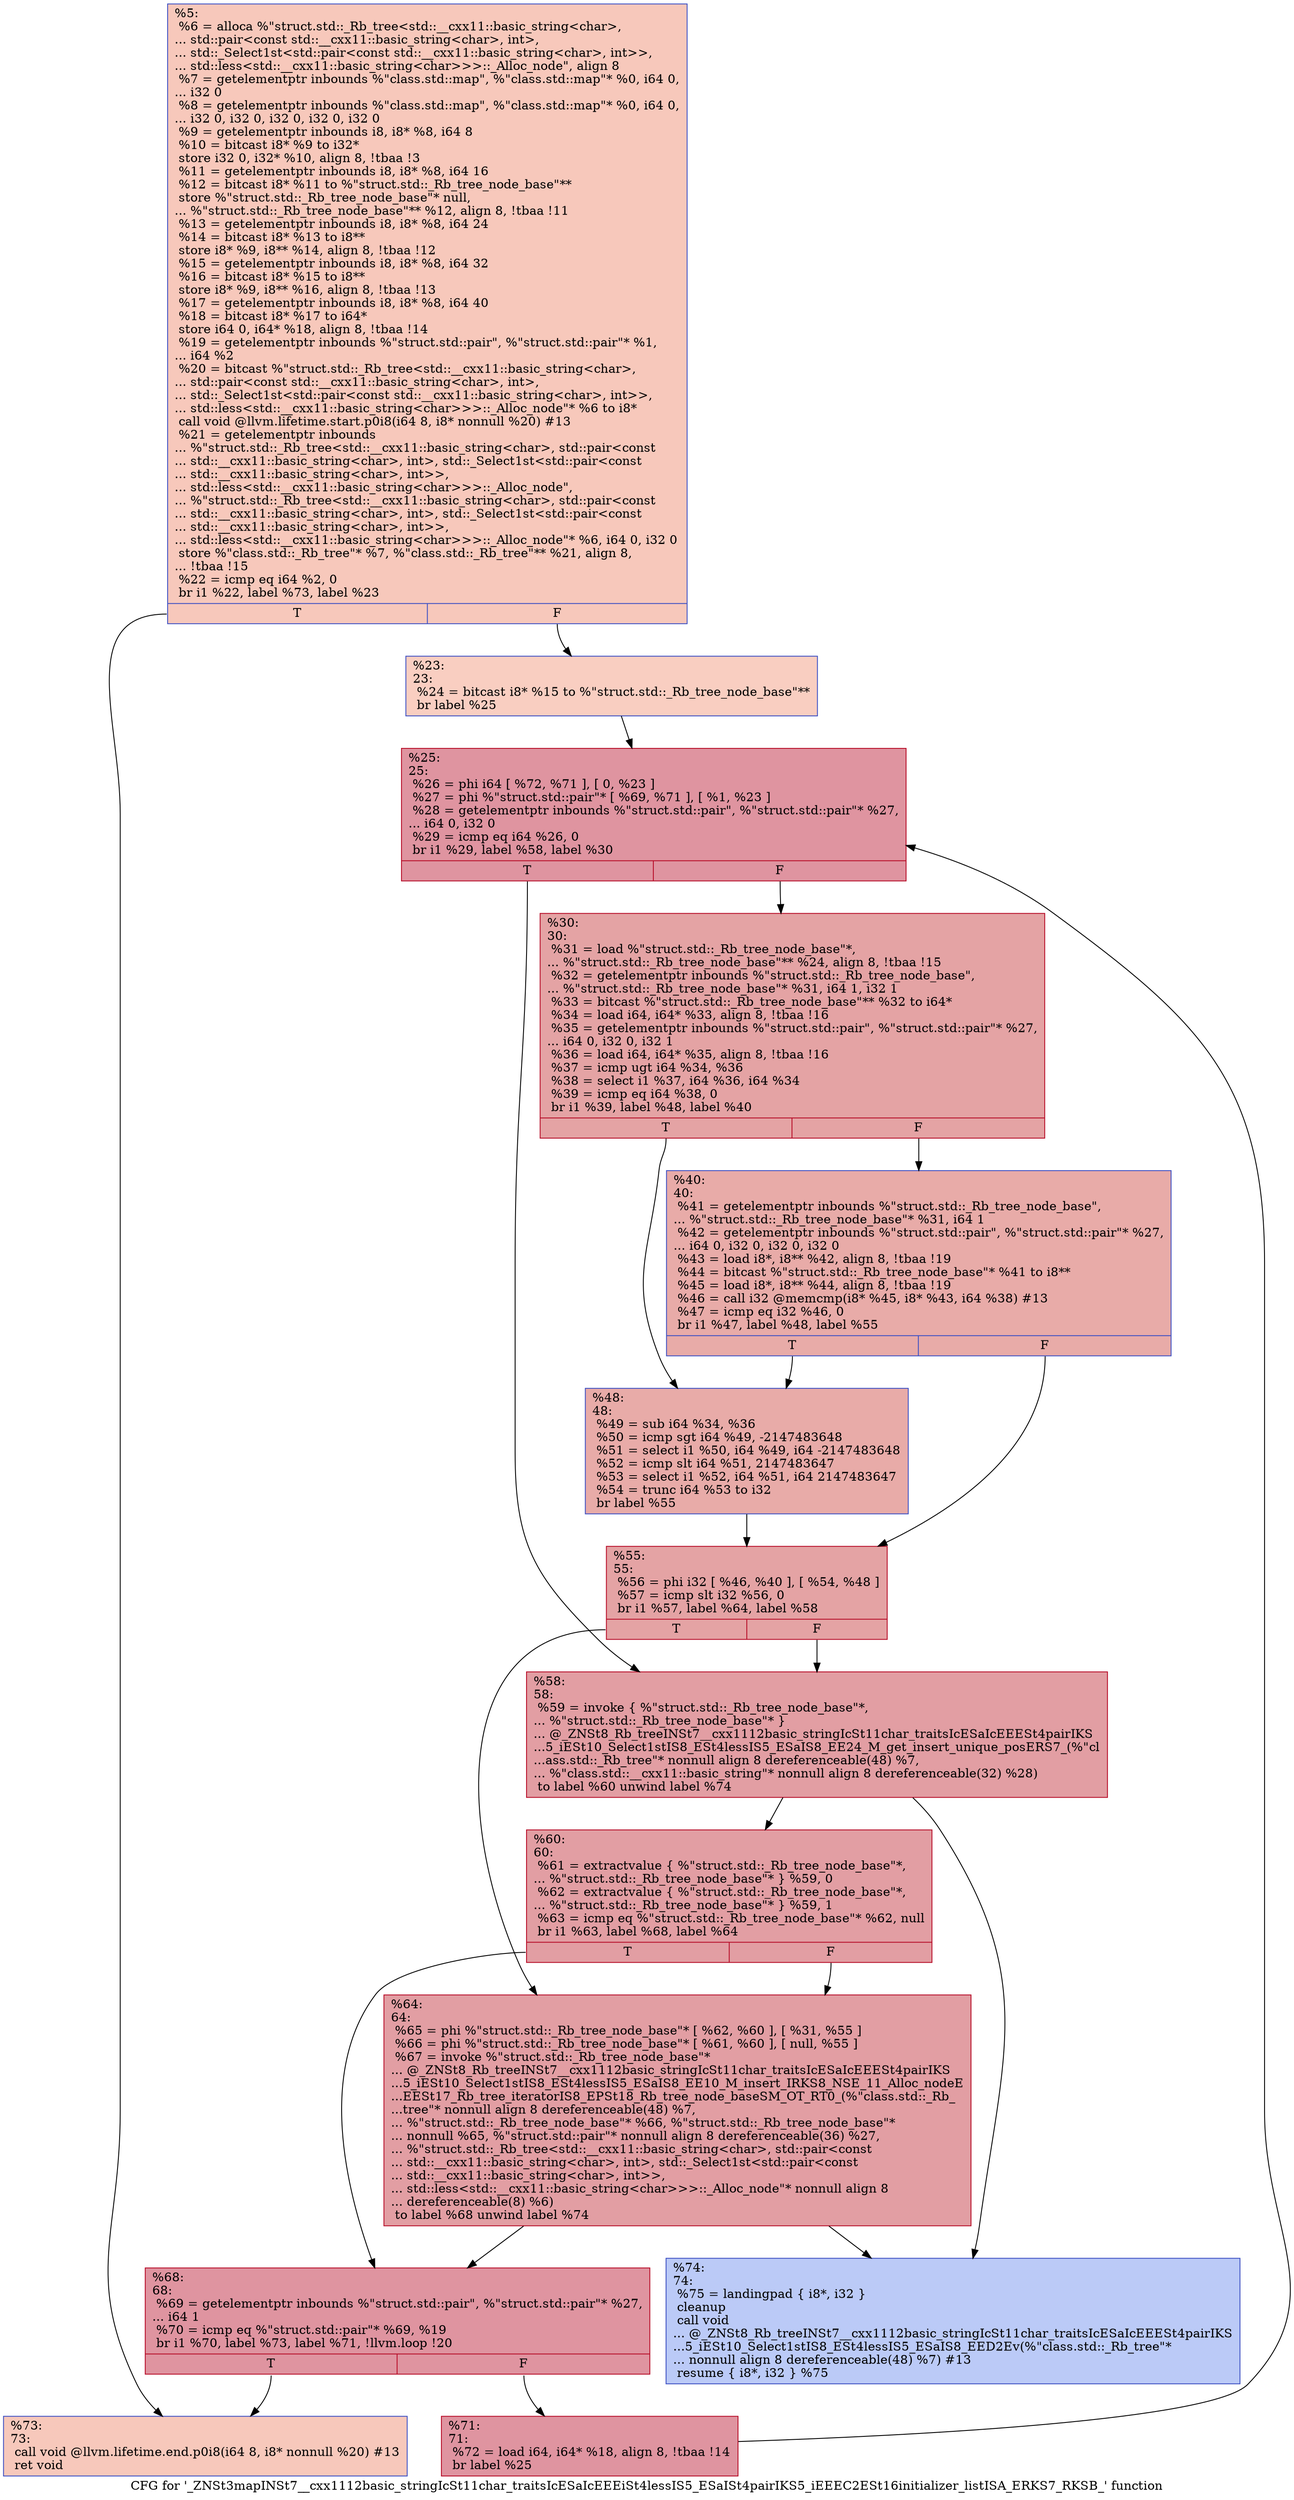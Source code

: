 digraph "CFG for '_ZNSt3mapINSt7__cxx1112basic_stringIcSt11char_traitsIcESaIcEEEiSt4lessIS5_ESaISt4pairIKS5_iEEEC2ESt16initializer_listISA_ERKS7_RKSB_' function" {
	label="CFG for '_ZNSt3mapINSt7__cxx1112basic_stringIcSt11char_traitsIcESaIcEEEiSt4lessIS5_ESaISt4pairIKS5_iEEEC2ESt16initializer_listISA_ERKS7_RKSB_' function";

	Node0x5574869382b0 [shape=record,color="#3d50c3ff", style=filled, fillcolor="#ed836670",label="{%5:\l  %6 = alloca %\"struct.std::_Rb_tree\<std::__cxx11::basic_string\<char\>,\l... std::pair\<const std::__cxx11::basic_string\<char\>, int\>,\l... std::_Select1st\<std::pair\<const std::__cxx11::basic_string\<char\>, int\>\>,\l... std::less\<std::__cxx11::basic_string\<char\>\>\>::_Alloc_node\", align 8\l  %7 = getelementptr inbounds %\"class.std::map\", %\"class.std::map\"* %0, i64 0,\l... i32 0\l  %8 = getelementptr inbounds %\"class.std::map\", %\"class.std::map\"* %0, i64 0,\l... i32 0, i32 0, i32 0, i32 0, i32 0\l  %9 = getelementptr inbounds i8, i8* %8, i64 8\l  %10 = bitcast i8* %9 to i32*\l  store i32 0, i32* %10, align 8, !tbaa !3\l  %11 = getelementptr inbounds i8, i8* %8, i64 16\l  %12 = bitcast i8* %11 to %\"struct.std::_Rb_tree_node_base\"**\l  store %\"struct.std::_Rb_tree_node_base\"* null,\l... %\"struct.std::_Rb_tree_node_base\"** %12, align 8, !tbaa !11\l  %13 = getelementptr inbounds i8, i8* %8, i64 24\l  %14 = bitcast i8* %13 to i8**\l  store i8* %9, i8** %14, align 8, !tbaa !12\l  %15 = getelementptr inbounds i8, i8* %8, i64 32\l  %16 = bitcast i8* %15 to i8**\l  store i8* %9, i8** %16, align 8, !tbaa !13\l  %17 = getelementptr inbounds i8, i8* %8, i64 40\l  %18 = bitcast i8* %17 to i64*\l  store i64 0, i64* %18, align 8, !tbaa !14\l  %19 = getelementptr inbounds %\"struct.std::pair\", %\"struct.std::pair\"* %1,\l... i64 %2\l  %20 = bitcast %\"struct.std::_Rb_tree\<std::__cxx11::basic_string\<char\>,\l... std::pair\<const std::__cxx11::basic_string\<char\>, int\>,\l... std::_Select1st\<std::pair\<const std::__cxx11::basic_string\<char\>, int\>\>,\l... std::less\<std::__cxx11::basic_string\<char\>\>\>::_Alloc_node\"* %6 to i8*\l  call void @llvm.lifetime.start.p0i8(i64 8, i8* nonnull %20) #13\l  %21 = getelementptr inbounds\l... %\"struct.std::_Rb_tree\<std::__cxx11::basic_string\<char\>, std::pair\<const\l... std::__cxx11::basic_string\<char\>, int\>, std::_Select1st\<std::pair\<const\l... std::__cxx11::basic_string\<char\>, int\>\>,\l... std::less\<std::__cxx11::basic_string\<char\>\>\>::_Alloc_node\",\l... %\"struct.std::_Rb_tree\<std::__cxx11::basic_string\<char\>, std::pair\<const\l... std::__cxx11::basic_string\<char\>, int\>, std::_Select1st\<std::pair\<const\l... std::__cxx11::basic_string\<char\>, int\>\>,\l... std::less\<std::__cxx11::basic_string\<char\>\>\>::_Alloc_node\"* %6, i64 0, i32 0\l  store %\"class.std::_Rb_tree\"* %7, %\"class.std::_Rb_tree\"** %21, align 8,\l... !tbaa !15\l  %22 = icmp eq i64 %2, 0\l  br i1 %22, label %73, label %23\l|{<s0>T|<s1>F}}"];
	Node0x5574869382b0:s0 -> Node0x557486939250;
	Node0x5574869382b0:s1 -> Node0x5574869392a0;
	Node0x5574869392a0 [shape=record,color="#3d50c3ff", style=filled, fillcolor="#f2907270",label="{%23:\l23:                                               \l  %24 = bitcast i8* %15 to %\"struct.std::_Rb_tree_node_base\"**\l  br label %25\l}"];
	Node0x5574869392a0 -> Node0x557486939410;
	Node0x557486939410 [shape=record,color="#b70d28ff", style=filled, fillcolor="#b70d2870",label="{%25:\l25:                                               \l  %26 = phi i64 [ %72, %71 ], [ 0, %23 ]\l  %27 = phi %\"struct.std::pair\"* [ %69, %71 ], [ %1, %23 ]\l  %28 = getelementptr inbounds %\"struct.std::pair\", %\"struct.std::pair\"* %27,\l... i64 0, i32 0\l  %29 = icmp eq i64 %26, 0\l  br i1 %29, label %58, label %30\l|{<s0>T|<s1>F}}"];
	Node0x557486939410:s0 -> Node0x557486939710;
	Node0x557486939410:s1 -> Node0x557486939760;
	Node0x557486939760 [shape=record,color="#b70d28ff", style=filled, fillcolor="#c32e3170",label="{%30:\l30:                                               \l  %31 = load %\"struct.std::_Rb_tree_node_base\"*,\l... %\"struct.std::_Rb_tree_node_base\"** %24, align 8, !tbaa !15\l  %32 = getelementptr inbounds %\"struct.std::_Rb_tree_node_base\",\l... %\"struct.std::_Rb_tree_node_base\"* %31, i64 1, i32 1\l  %33 = bitcast %\"struct.std::_Rb_tree_node_base\"** %32 to i64*\l  %34 = load i64, i64* %33, align 8, !tbaa !16\l  %35 = getelementptr inbounds %\"struct.std::pair\", %\"struct.std::pair\"* %27,\l... i64 0, i32 0, i32 1\l  %36 = load i64, i64* %35, align 8, !tbaa !16\l  %37 = icmp ugt i64 %34, %36\l  %38 = select i1 %37, i64 %36, i64 %34\l  %39 = icmp eq i64 %38, 0\l  br i1 %39, label %48, label %40\l|{<s0>T|<s1>F}}"];
	Node0x557486939760:s0 -> Node0x55748694d2d0;
	Node0x557486939760:s1 -> Node0x55748694d320;
	Node0x55748694d320 [shape=record,color="#3d50c3ff", style=filled, fillcolor="#cc403a70",label="{%40:\l40:                                               \l  %41 = getelementptr inbounds %\"struct.std::_Rb_tree_node_base\",\l... %\"struct.std::_Rb_tree_node_base\"* %31, i64 1\l  %42 = getelementptr inbounds %\"struct.std::pair\", %\"struct.std::pair\"* %27,\l... i64 0, i32 0, i32 0, i32 0\l  %43 = load i8*, i8** %42, align 8, !tbaa !19\l  %44 = bitcast %\"struct.std::_Rb_tree_node_base\"* %41 to i8**\l  %45 = load i8*, i8** %44, align 8, !tbaa !19\l  %46 = call i32 @memcmp(i8* %45, i8* %43, i64 %38) #13\l  %47 = icmp eq i32 %46, 0\l  br i1 %47, label %48, label %55\l|{<s0>T|<s1>F}}"];
	Node0x55748694d320:s0 -> Node0x55748694d2d0;
	Node0x55748694d320:s1 -> Node0x55748694d9c0;
	Node0x55748694d2d0 [shape=record,color="#3d50c3ff", style=filled, fillcolor="#cc403a70",label="{%48:\l48:                                               \l  %49 = sub i64 %34, %36\l  %50 = icmp sgt i64 %49, -2147483648\l  %51 = select i1 %50, i64 %49, i64 -2147483648\l  %52 = icmp slt i64 %51, 2147483647\l  %53 = select i1 %52, i64 %51, i64 2147483647\l  %54 = trunc i64 %53 to i32\l  br label %55\l}"];
	Node0x55748694d2d0 -> Node0x55748694d9c0;
	Node0x55748694d9c0 [shape=record,color="#b70d28ff", style=filled, fillcolor="#c32e3170",label="{%55:\l55:                                               \l  %56 = phi i32 [ %46, %40 ], [ %54, %48 ]\l  %57 = icmp slt i32 %56, 0\l  br i1 %57, label %64, label %58\l|{<s0>T|<s1>F}}"];
	Node0x55748694d9c0:s0 -> Node0x55748694dff0;
	Node0x55748694d9c0:s1 -> Node0x557486939710;
	Node0x557486939710 [shape=record,color="#b70d28ff", style=filled, fillcolor="#be242e70",label="{%58:\l58:                                               \l  %59 = invoke \{ %\"struct.std::_Rb_tree_node_base\"*,\l... %\"struct.std::_Rb_tree_node_base\"* \}\l... @_ZNSt8_Rb_treeINSt7__cxx1112basic_stringIcSt11char_traitsIcESaIcEEESt4pairIKS\l...5_iESt10_Select1stIS8_ESt4lessIS5_ESaIS8_EE24_M_get_insert_unique_posERS7_(%\"cl\l...ass.std::_Rb_tree\"* nonnull align 8 dereferenceable(48) %7,\l... %\"class.std::__cxx11::basic_string\"* nonnull align 8 dereferenceable(32) %28)\l          to label %60 unwind label %74\l}"];
	Node0x557486939710 -> Node0x55748694e190;
	Node0x557486939710 -> Node0x55748694e1e0;
	Node0x55748694e190 [shape=record,color="#b70d28ff", style=filled, fillcolor="#be242e70",label="{%60:\l60:                                               \l  %61 = extractvalue \{ %\"struct.std::_Rb_tree_node_base\"*,\l... %\"struct.std::_Rb_tree_node_base\"* \} %59, 0\l  %62 = extractvalue \{ %\"struct.std::_Rb_tree_node_base\"*,\l... %\"struct.std::_Rb_tree_node_base\"* \} %59, 1\l  %63 = icmp eq %\"struct.std::_Rb_tree_node_base\"* %62, null\l  br i1 %63, label %68, label %64\l|{<s0>T|<s1>F}}"];
	Node0x55748694e190:s0 -> Node0x55748694e6e0;
	Node0x55748694e190:s1 -> Node0x55748694dff0;
	Node0x55748694dff0 [shape=record,color="#b70d28ff", style=filled, fillcolor="#be242e70",label="{%64:\l64:                                               \l  %65 = phi %\"struct.std::_Rb_tree_node_base\"* [ %62, %60 ], [ %31, %55 ]\l  %66 = phi %\"struct.std::_Rb_tree_node_base\"* [ %61, %60 ], [ null, %55 ]\l  %67 = invoke %\"struct.std::_Rb_tree_node_base\"*\l... @_ZNSt8_Rb_treeINSt7__cxx1112basic_stringIcSt11char_traitsIcESaIcEEESt4pairIKS\l...5_iESt10_Select1stIS8_ESt4lessIS5_ESaIS8_EE10_M_insert_IRKS8_NSE_11_Alloc_nodeE\l...EESt17_Rb_tree_iteratorIS8_EPSt18_Rb_tree_node_baseSM_OT_RT0_(%\"class.std::_Rb_\l...tree\"* nonnull align 8 dereferenceable(48) %7,\l... %\"struct.std::_Rb_tree_node_base\"* %66, %\"struct.std::_Rb_tree_node_base\"*\l... nonnull %65, %\"struct.std::pair\"* nonnull align 8 dereferenceable(36) %27,\l... %\"struct.std::_Rb_tree\<std::__cxx11::basic_string\<char\>, std::pair\<const\l... std::__cxx11::basic_string\<char\>, int\>, std::_Select1st\<std::pair\<const\l... std::__cxx11::basic_string\<char\>, int\>\>,\l... std::less\<std::__cxx11::basic_string\<char\>\>\>::_Alloc_node\"* nonnull align 8\l... dereferenceable(8) %6)\l          to label %68 unwind label %74\l}"];
	Node0x55748694dff0 -> Node0x55748694e6e0;
	Node0x55748694dff0 -> Node0x55748694e1e0;
	Node0x55748694e6e0 [shape=record,color="#b70d28ff", style=filled, fillcolor="#b70d2870",label="{%68:\l68:                                               \l  %69 = getelementptr inbounds %\"struct.std::pair\", %\"struct.std::pair\"* %27,\l... i64 1\l  %70 = icmp eq %\"struct.std::pair\"* %69, %19\l  br i1 %70, label %73, label %71, !llvm.loop !20\l|{<s0>T|<s1>F}}"];
	Node0x55748694e6e0:s0 -> Node0x557486939250;
	Node0x55748694e6e0:s1 -> Node0x5574869394d0;
	Node0x5574869394d0 [shape=record,color="#b70d28ff", style=filled, fillcolor="#b70d2870",label="{%71:\l71:                                               \l  %72 = load i64, i64* %18, align 8, !tbaa !14\l  br label %25\l}"];
	Node0x5574869394d0 -> Node0x557486939410;
	Node0x557486939250 [shape=record,color="#3d50c3ff", style=filled, fillcolor="#ed836670",label="{%73:\l73:                                               \l  call void @llvm.lifetime.end.p0i8(i64 8, i8* nonnull %20) #13\l  ret void\l}"];
	Node0x55748694e1e0 [shape=record,color="#3d50c3ff", style=filled, fillcolor="#6687ed70",label="{%74:\l74:                                               \l  %75 = landingpad \{ i8*, i32 \}\l          cleanup\l  call void\l... @_ZNSt8_Rb_treeINSt7__cxx1112basic_stringIcSt11char_traitsIcESaIcEEESt4pairIKS\l...5_iESt10_Select1stIS8_ESt4lessIS5_ESaIS8_EED2Ev(%\"class.std::_Rb_tree\"*\l... nonnull align 8 dereferenceable(48) %7) #13\l  resume \{ i8*, i32 \} %75\l}"];
}
